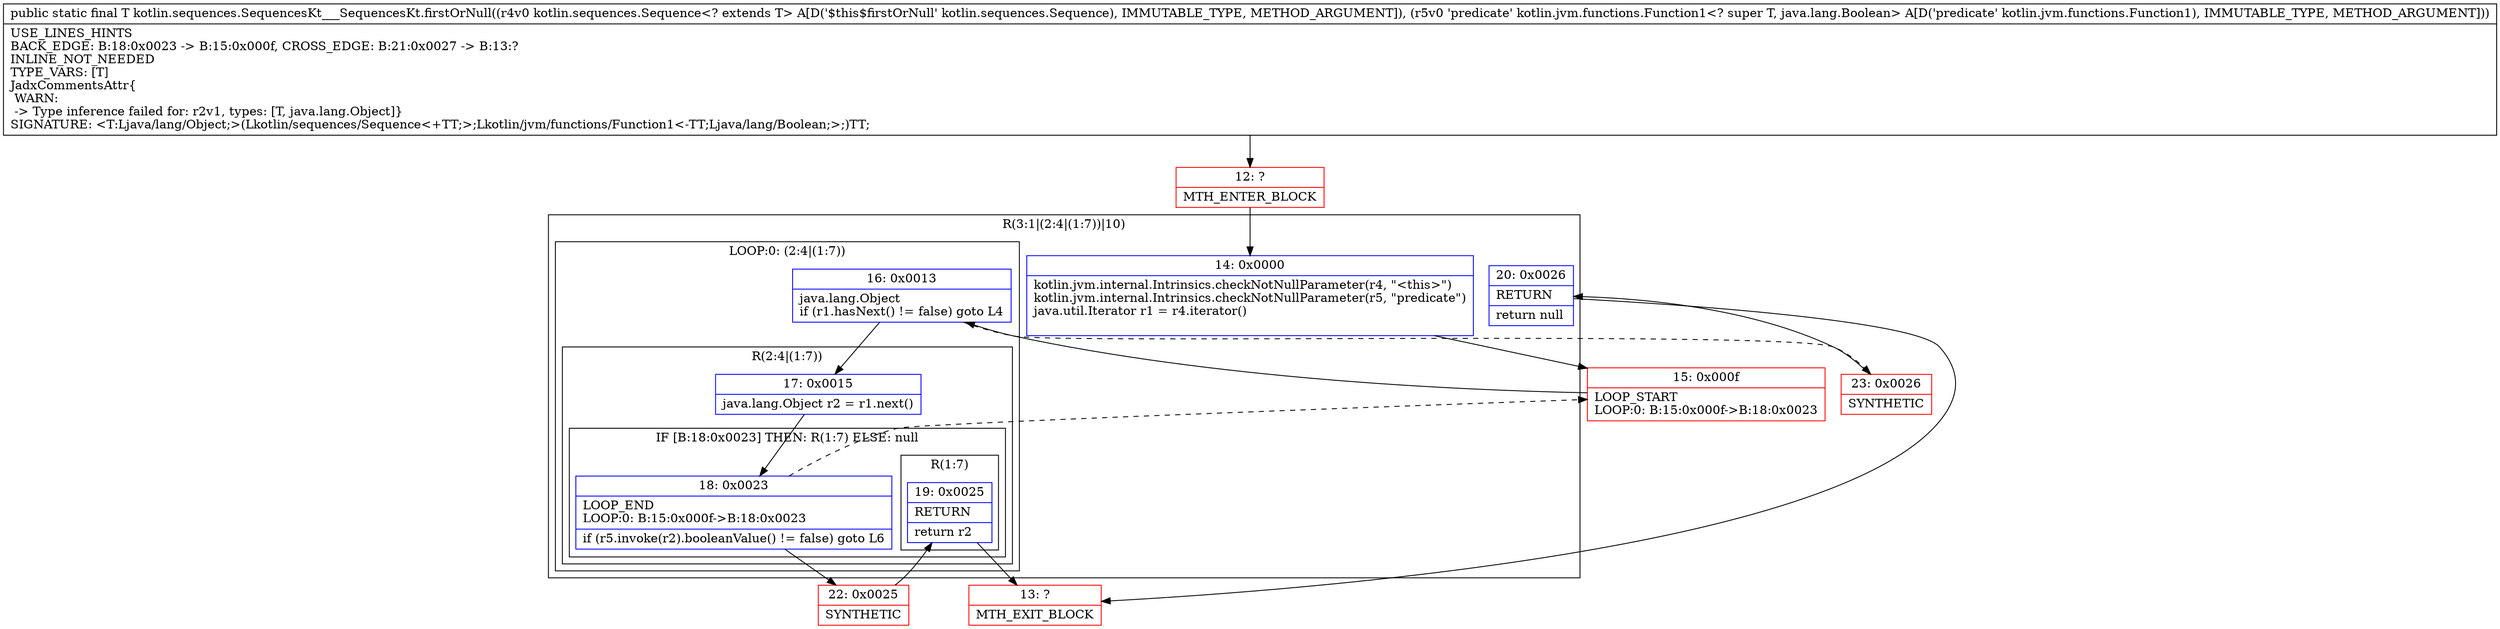 digraph "CFG forkotlin.sequences.SequencesKt___SequencesKt.firstOrNull(Lkotlin\/sequences\/Sequence;Lkotlin\/jvm\/functions\/Function1;)Ljava\/lang\/Object;" {
subgraph cluster_Region_1735828922 {
label = "R(3:1|(2:4|(1:7))|10)";
node [shape=record,color=blue];
Node_14 [shape=record,label="{14\:\ 0x0000|kotlin.jvm.internal.Intrinsics.checkNotNullParameter(r4, \"\<this\>\")\lkotlin.jvm.internal.Intrinsics.checkNotNullParameter(r5, \"predicate\")\ljava.util.Iterator r1 = r4.iterator()\l\l}"];
subgraph cluster_LoopRegion_1760469217 {
label = "LOOP:0: (2:4|(1:7))";
node [shape=record,color=blue];
Node_16 [shape=record,label="{16\:\ 0x0013|java.lang.Object \lif (r1.hasNext() != false) goto L4\l}"];
subgraph cluster_Region_1762455824 {
label = "R(2:4|(1:7))";
node [shape=record,color=blue];
Node_17 [shape=record,label="{17\:\ 0x0015|java.lang.Object r2 = r1.next()\l}"];
subgraph cluster_IfRegion_1826445368 {
label = "IF [B:18:0x0023] THEN: R(1:7) ELSE: null";
node [shape=record,color=blue];
Node_18 [shape=record,label="{18\:\ 0x0023|LOOP_END\lLOOP:0: B:15:0x000f\-\>B:18:0x0023\l|if (r5.invoke(r2).booleanValue() != false) goto L6\l}"];
subgraph cluster_Region_1054108524 {
label = "R(1:7)";
node [shape=record,color=blue];
Node_19 [shape=record,label="{19\:\ 0x0025|RETURN\l|return r2\l}"];
}
}
}
}
Node_20 [shape=record,label="{20\:\ 0x0026|RETURN\l|return null\l}"];
}
Node_12 [shape=record,color=red,label="{12\:\ ?|MTH_ENTER_BLOCK\l}"];
Node_15 [shape=record,color=red,label="{15\:\ 0x000f|LOOP_START\lLOOP:0: B:15:0x000f\-\>B:18:0x0023\l}"];
Node_22 [shape=record,color=red,label="{22\:\ 0x0025|SYNTHETIC\l}"];
Node_13 [shape=record,color=red,label="{13\:\ ?|MTH_EXIT_BLOCK\l}"];
Node_23 [shape=record,color=red,label="{23\:\ 0x0026|SYNTHETIC\l}"];
MethodNode[shape=record,label="{public static final T kotlin.sequences.SequencesKt___SequencesKt.firstOrNull((r4v0 kotlin.sequences.Sequence\<? extends T\> A[D('$this$firstOrNull' kotlin.sequences.Sequence), IMMUTABLE_TYPE, METHOD_ARGUMENT]), (r5v0 'predicate' kotlin.jvm.functions.Function1\<? super T, java.lang.Boolean\> A[D('predicate' kotlin.jvm.functions.Function1), IMMUTABLE_TYPE, METHOD_ARGUMENT]))  | USE_LINES_HINTS\lBACK_EDGE: B:18:0x0023 \-\> B:15:0x000f, CROSS_EDGE: B:21:0x0027 \-\> B:13:?\lINLINE_NOT_NEEDED\lTYPE_VARS: [T]\lJadxCommentsAttr\{\l WARN: \l \-\> Type inference failed for: r2v1, types: [T, java.lang.Object]\}\lSIGNATURE: \<T:Ljava\/lang\/Object;\>(Lkotlin\/sequences\/Sequence\<+TT;\>;Lkotlin\/jvm\/functions\/Function1\<\-TT;Ljava\/lang\/Boolean;\>;)TT;\l}"];
MethodNode -> Node_12;Node_14 -> Node_15;
Node_16 -> Node_17;
Node_16 -> Node_23[style=dashed];
Node_17 -> Node_18;
Node_18 -> Node_15[style=dashed];
Node_18 -> Node_22;
Node_19 -> Node_13;
Node_20 -> Node_13;
Node_12 -> Node_14;
Node_15 -> Node_16;
Node_22 -> Node_19;
Node_23 -> Node_20;
}

